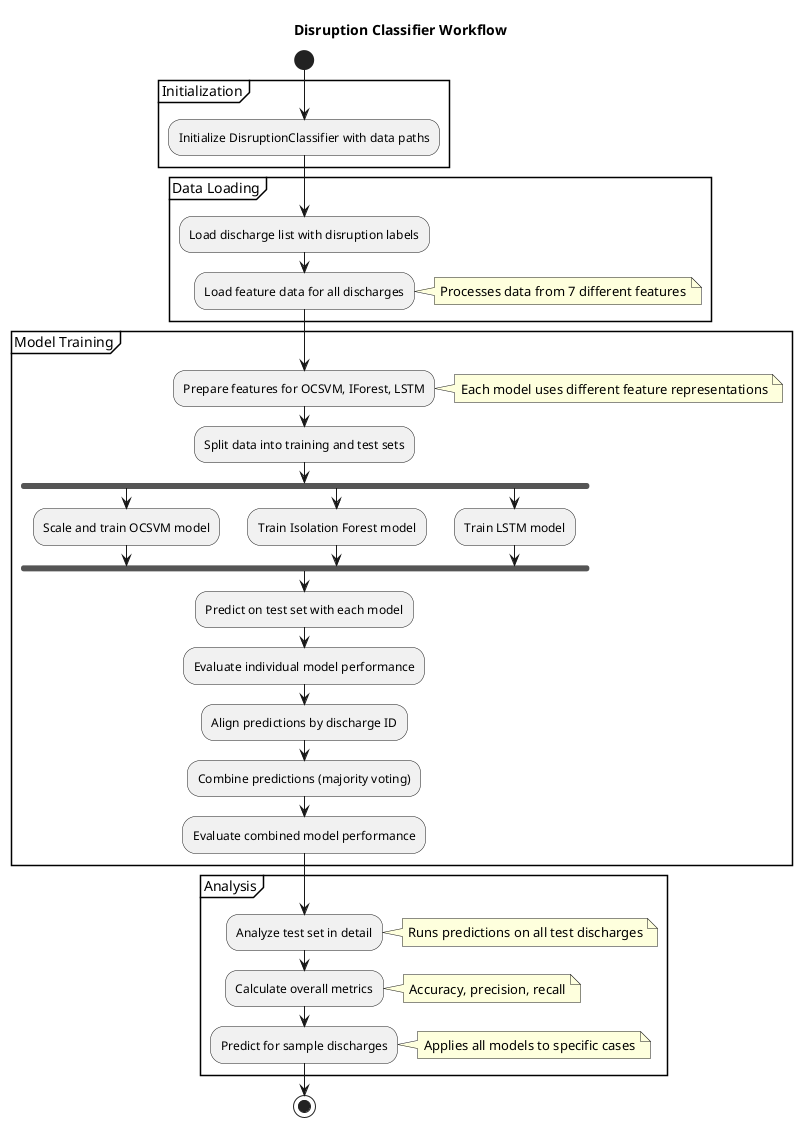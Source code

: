 @startuml DisruptionClassifier

title Disruption Classifier Workflow

start

partition Initialization {
  :Initialize DisruptionClassifier with data paths;
}

partition "Data Loading" {
  :Load discharge list with disruption labels;
  :Load feature data for all discharges;
  note right: Processes data from 7 different features
}

partition "Model Training" {
  :Prepare features for OCSVM, IForest, LSTM;
  note right: Each model uses different feature representations
  
  :Split data into training and test sets;
  
  fork
    :Scale and train OCSVM model;
  fork again
    :Train Isolation Forest model;
  fork again
    :Train LSTM model;
  end fork
  
  :Predict on test set with each model;
  :Evaluate individual model performance;
  
  :Align predictions by discharge ID;
  :Combine predictions (majority voting);
  :Evaluate combined model performance;
}

partition "Analysis" {
  :Analyze test set in detail;
  note right: Runs predictions on all test discharges
  
  :Calculate overall metrics;
  note right: Accuracy, precision, recall
  
  :Predict for sample discharges;
  note right: Applies all models to specific cases
}

stop

@enduml